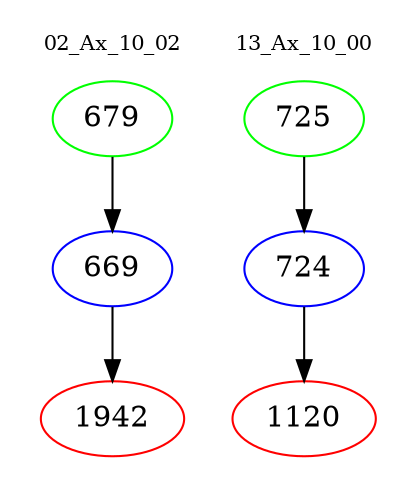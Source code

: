 digraph{
subgraph cluster_0 {
color = white
label = "02_Ax_10_02";
fontsize=10;
T0_679 [label="679", color="green"]
T0_679 -> T0_669 [color="black"]
T0_669 [label="669", color="blue"]
T0_669 -> T0_1942 [color="black"]
T0_1942 [label="1942", color="red"]
}
subgraph cluster_1 {
color = white
label = "13_Ax_10_00";
fontsize=10;
T1_725 [label="725", color="green"]
T1_725 -> T1_724 [color="black"]
T1_724 [label="724", color="blue"]
T1_724 -> T1_1120 [color="black"]
T1_1120 [label="1120", color="red"]
}
}
